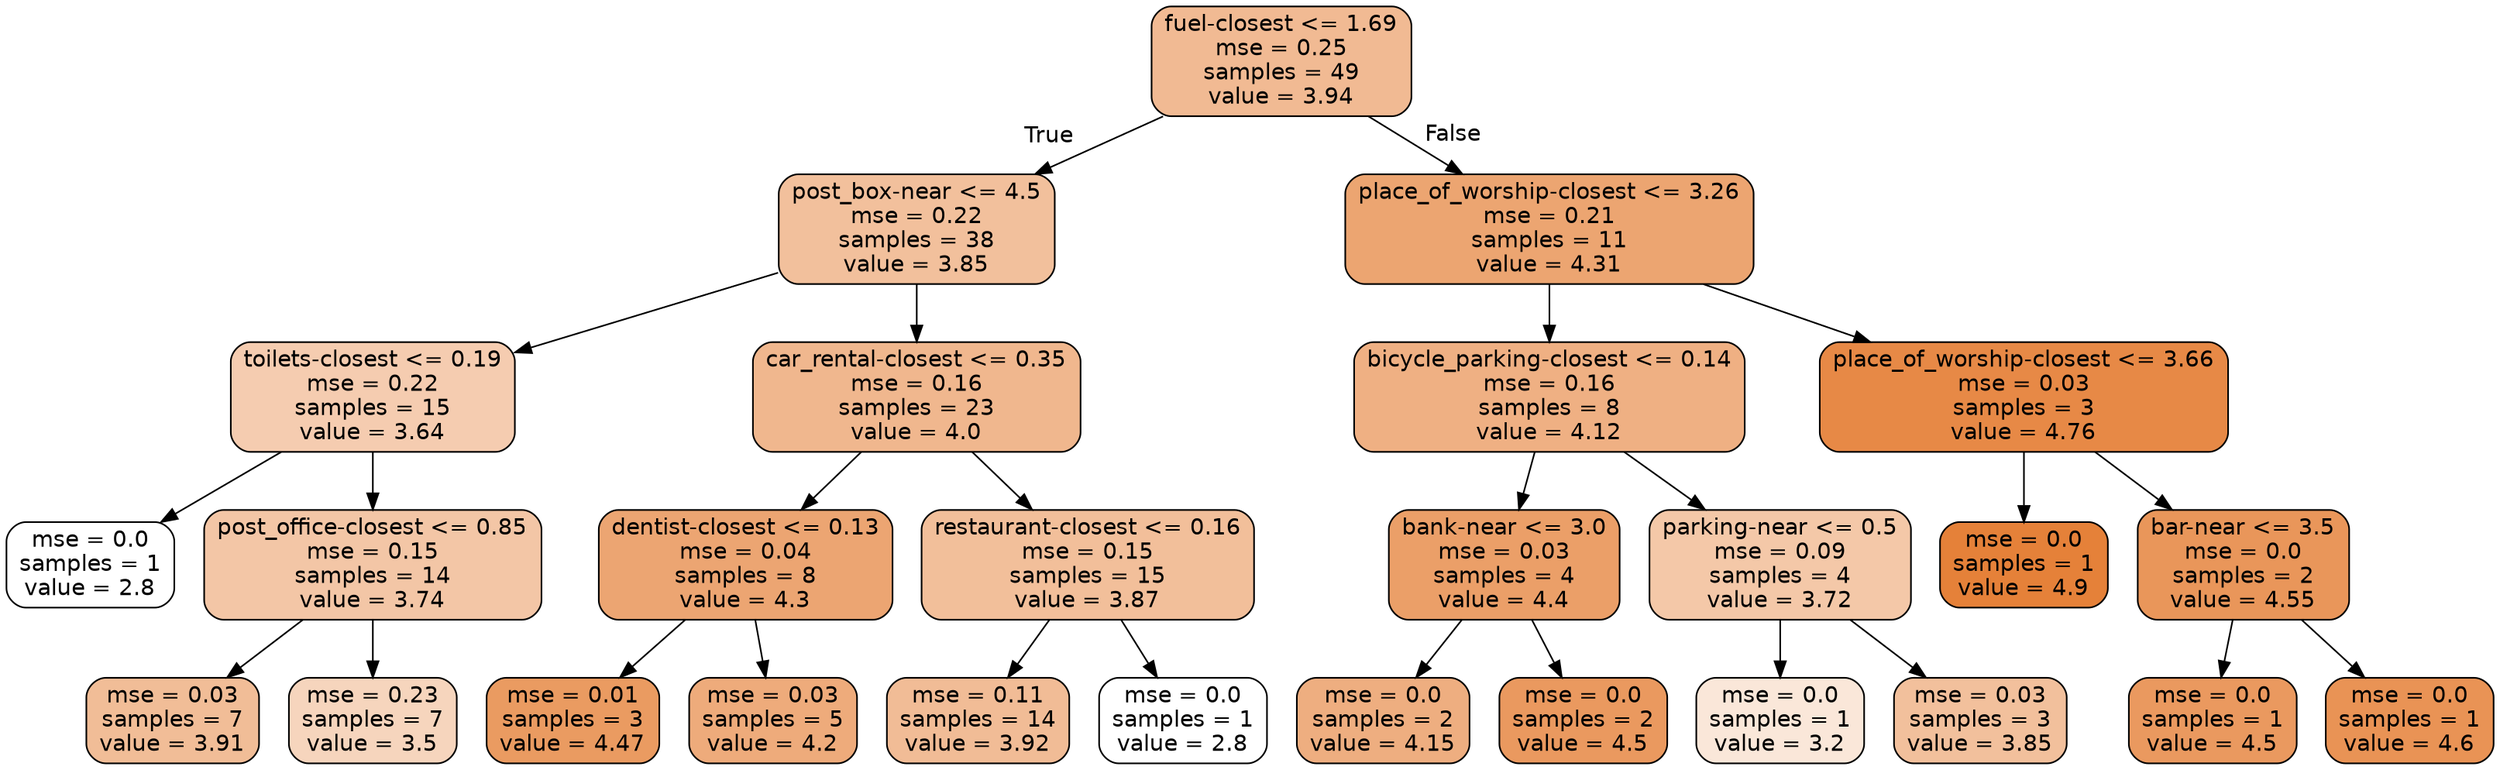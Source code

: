 digraph Tree {
node [shape=box, style="filled, rounded", color="black", fontname=helvetica] ;
edge [fontname=helvetica] ;
0 [label="fuel-closest <= 1.69\nmse = 0.25\nsamples = 49\nvalue = 3.94", fillcolor="#f1ba93"] ;
1 [label="post_box-near <= 4.5\nmse = 0.22\nsamples = 38\nvalue = 3.85", fillcolor="#f2c09c"] ;
0 -> 1 [labeldistance=2.5, labelangle=45, headlabel="True"] ;
3 [label="toilets-closest <= 0.19\nmse = 0.22\nsamples = 15\nvalue = 3.64", fillcolor="#f5ccb0"] ;
1 -> 3 ;
5 [label="mse = 0.0\nsamples = 1\nvalue = 2.8", fillcolor="#ffffff"] ;
3 -> 5 ;
6 [label="post_office-closest <= 0.85\nmse = 0.15\nsamples = 14\nvalue = 3.74", fillcolor="#f3c6a6"] ;
3 -> 6 ;
15 [label="mse = 0.03\nsamples = 7\nvalue = 3.91", fillcolor="#f1bd97"] ;
6 -> 15 ;
16 [label="mse = 0.23\nsamples = 7\nvalue = 3.5", fillcolor="#f6d5bd"] ;
6 -> 16 ;
4 [label="car_rental-closest <= 0.35\nmse = 0.16\nsamples = 23\nvalue = 4.0", fillcolor="#f0b78e"] ;
1 -> 4 ;
9 [label="dentist-closest <= 0.13\nmse = 0.04\nsamples = 8\nvalue = 4.3", fillcolor="#eca572"] ;
4 -> 9 ;
19 [label="mse = 0.01\nsamples = 3\nvalue = 4.47", fillcolor="#ea9b61"] ;
9 -> 19 ;
20 [label="mse = 0.03\nsamples = 5\nvalue = 4.2", fillcolor="#eeab7b"] ;
9 -> 20 ;
10 [label="restaurant-closest <= 0.16\nmse = 0.15\nsamples = 15\nvalue = 3.87", fillcolor="#f2bf9a"] ;
4 -> 10 ;
13 [label="mse = 0.11\nsamples = 14\nvalue = 3.92", fillcolor="#f1bc96"] ;
10 -> 13 ;
14 [label="mse = 0.0\nsamples = 1\nvalue = 2.8", fillcolor="#ffffff"] ;
10 -> 14 ;
2 [label="place_of_worship-closest <= 3.26\nmse = 0.21\nsamples = 11\nvalue = 4.31", fillcolor="#eca571"] ;
0 -> 2 [labeldistance=2.5, labelangle=-45, headlabel="False"] ;
7 [label="bicycle_parking-closest <= 0.14\nmse = 0.16\nsamples = 8\nvalue = 4.12", fillcolor="#efb083"] ;
2 -> 7 ;
11 [label="bank-near <= 3.0\nmse = 0.03\nsamples = 4\nvalue = 4.4", fillcolor="#eb9f68"] ;
7 -> 11 ;
21 [label="mse = 0.0\nsamples = 2\nvalue = 4.15", fillcolor="#eeae80"] ;
11 -> 21 ;
22 [label="mse = 0.0\nsamples = 2\nvalue = 4.5", fillcolor="#ea995f"] ;
11 -> 22 ;
12 [label="parking-near <= 0.5\nmse = 0.09\nsamples = 4\nvalue = 3.72", fillcolor="#f4c8a8"] ;
7 -> 12 ;
17 [label="mse = 0.0\nsamples = 1\nvalue = 3.2", fillcolor="#fae7d9"] ;
12 -> 17 ;
18 [label="mse = 0.03\nsamples = 3\nvalue = 3.85", fillcolor="#f2c09c"] ;
12 -> 18 ;
8 [label="place_of_worship-closest <= 3.66\nmse = 0.03\nsamples = 3\nvalue = 4.76", fillcolor="#e78946"] ;
2 -> 8 ;
23 [label="mse = 0.0\nsamples = 1\nvalue = 4.9", fillcolor="#e58139"] ;
8 -> 23 ;
24 [label="bar-near <= 3.5\nmse = 0.0\nsamples = 2\nvalue = 4.55", fillcolor="#e9965a"] ;
8 -> 24 ;
25 [label="mse = 0.0\nsamples = 1\nvalue = 4.5", fillcolor="#ea995f"] ;
24 -> 25 ;
26 [label="mse = 0.0\nsamples = 1\nvalue = 4.6", fillcolor="#e99355"] ;
24 -> 26 ;
}